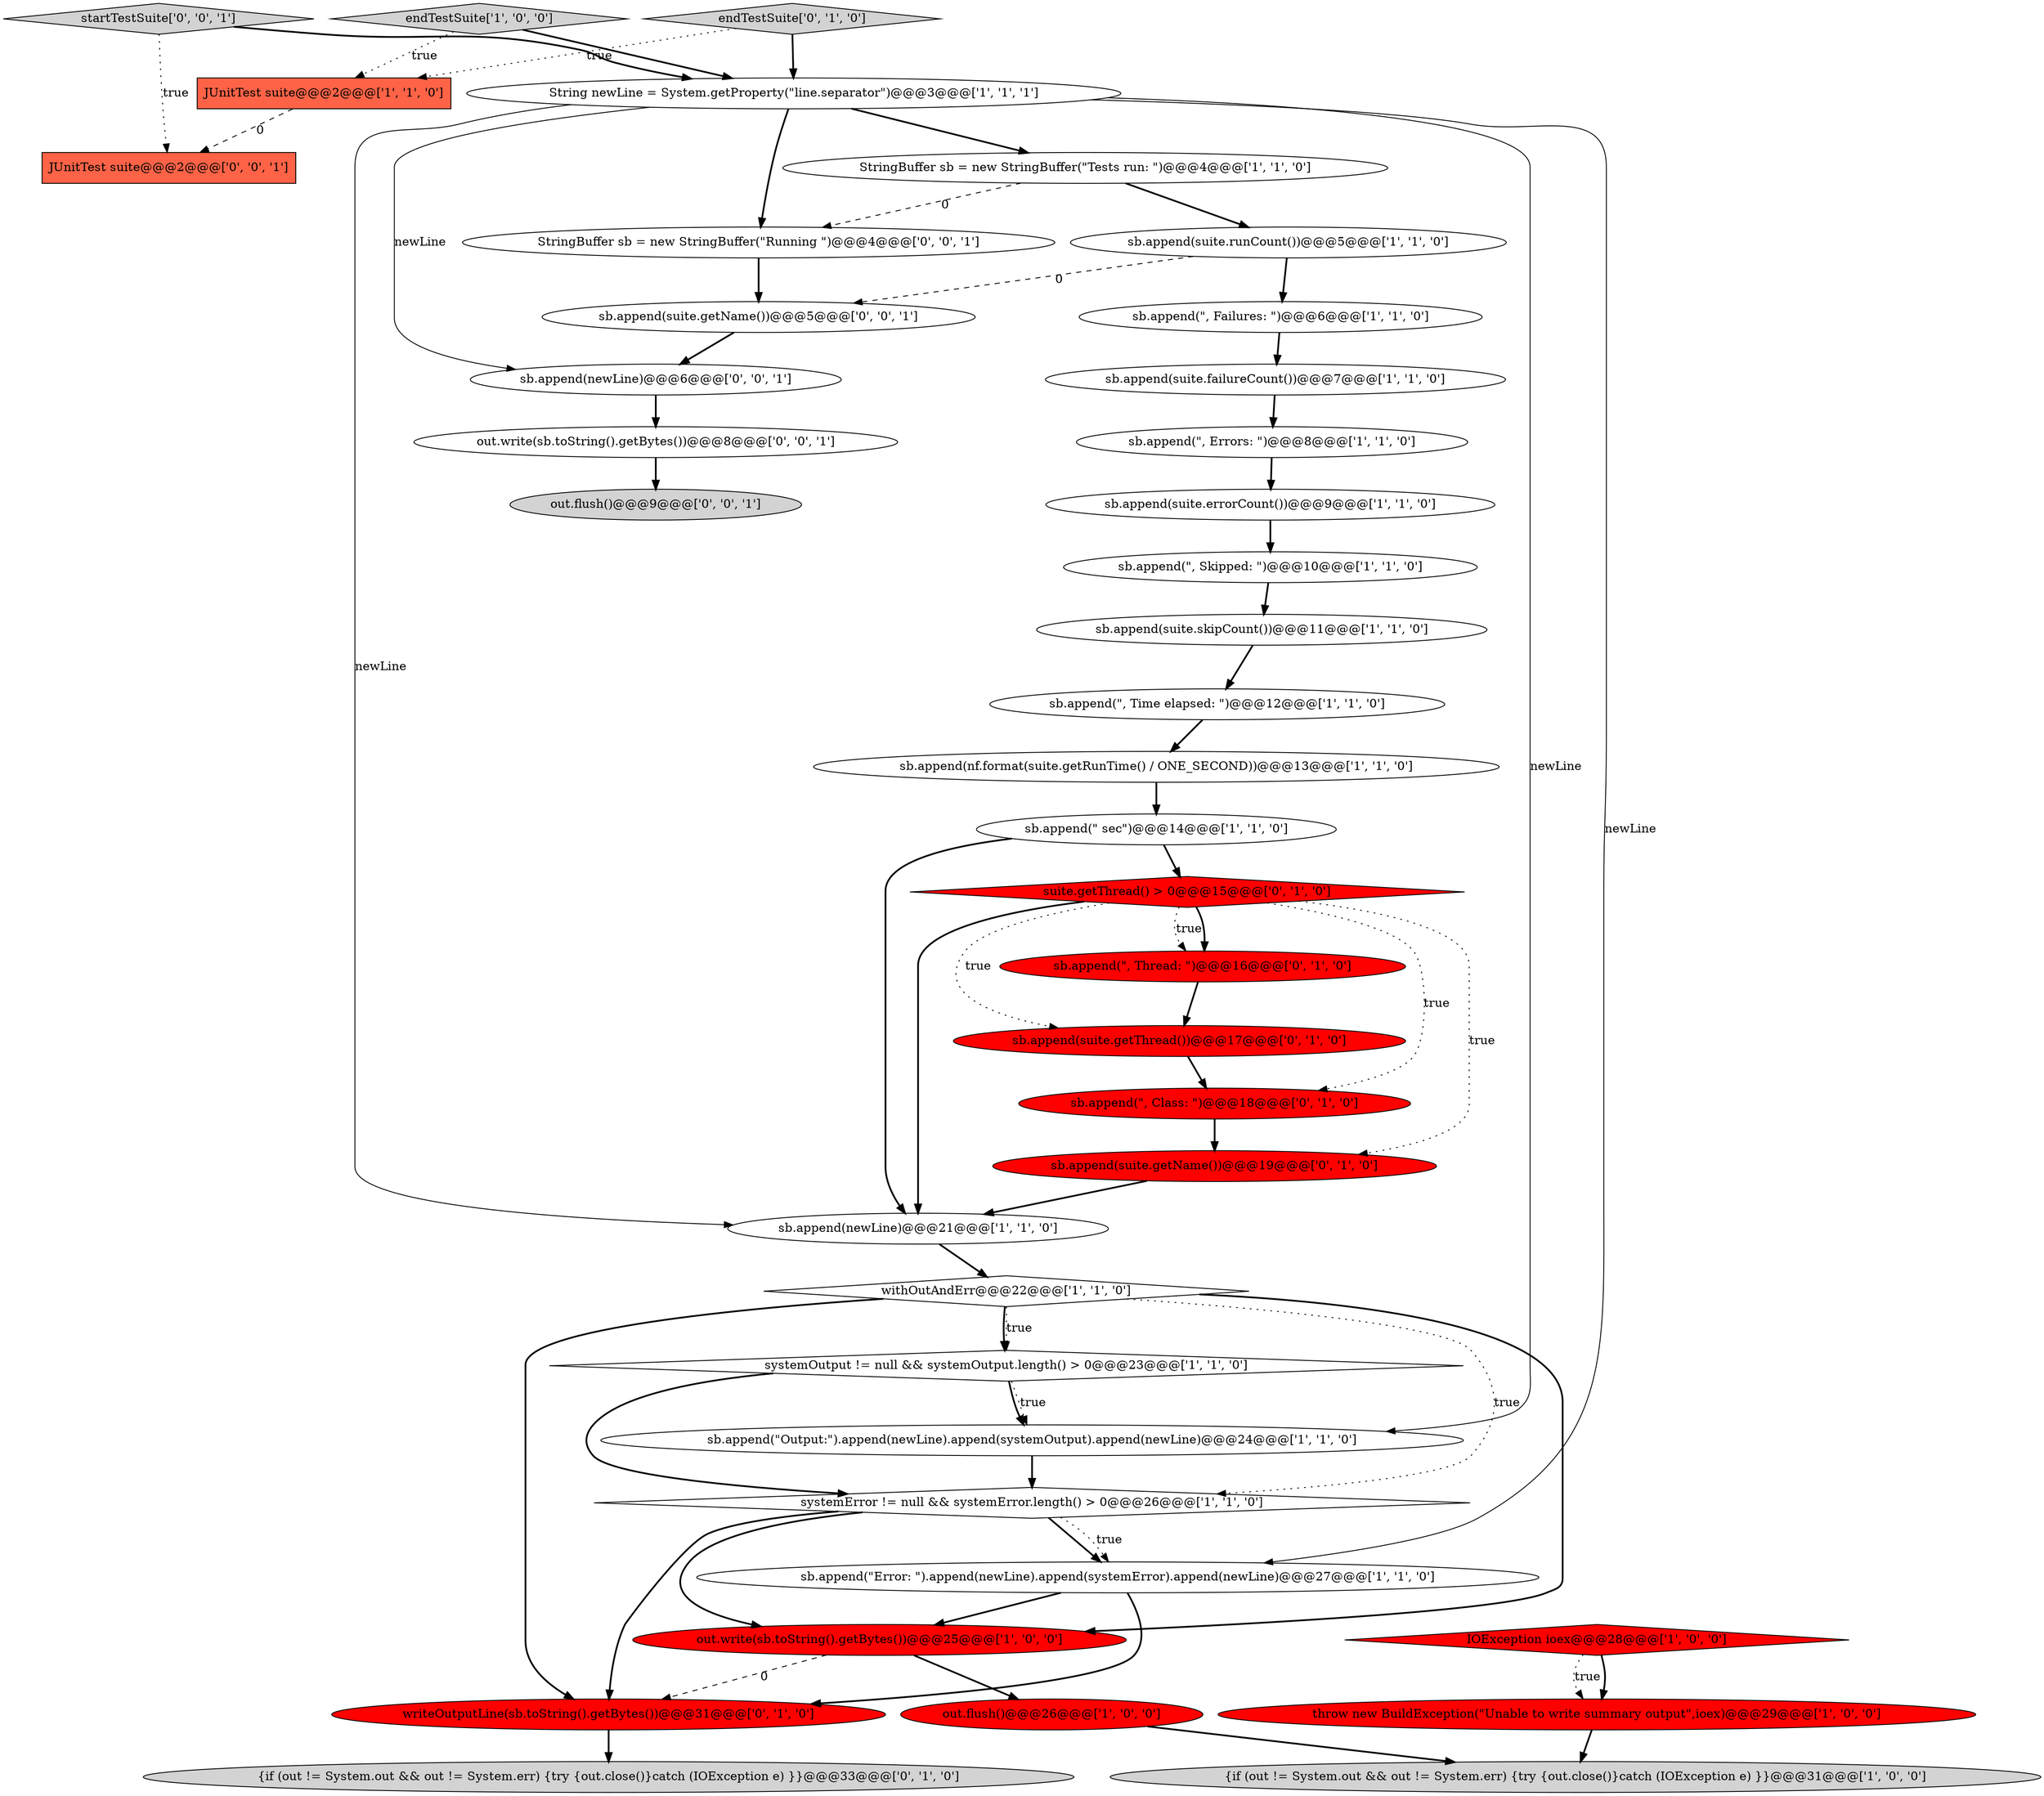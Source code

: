 digraph {
36 [style = filled, label = "sb.append(suite.getName())@@@5@@@['0', '0', '1']", fillcolor = white, shape = ellipse image = "AAA0AAABBB3BBB"];
9 [style = filled, label = "endTestSuite['1', '0', '0']", fillcolor = lightgray, shape = diamond image = "AAA0AAABBB1BBB"];
14 [style = filled, label = "sb.append(\"Error: \").append(newLine).append(systemError).append(newLine)@@@27@@@['1', '1', '0']", fillcolor = white, shape = ellipse image = "AAA0AAABBB1BBB"];
15 [style = filled, label = "IOException ioex@@@28@@@['1', '0', '0']", fillcolor = red, shape = diamond image = "AAA1AAABBB1BBB"];
37 [style = filled, label = "startTestSuite['0', '0', '1']", fillcolor = lightgray, shape = diamond image = "AAA0AAABBB3BBB"];
28 [style = filled, label = "sb.append(suite.getName())@@@19@@@['0', '1', '0']", fillcolor = red, shape = ellipse image = "AAA1AAABBB2BBB"];
31 [style = filled, label = "writeOutputLine(sb.toString().getBytes())@@@31@@@['0', '1', '0']", fillcolor = red, shape = ellipse image = "AAA1AAABBB2BBB"];
1 [style = filled, label = "sb.append(\"Output:\").append(newLine).append(systemOutput).append(newLine)@@@24@@@['1', '1', '0']", fillcolor = white, shape = ellipse image = "AAA0AAABBB1BBB"];
10 [style = filled, label = "systemOutput != null && systemOutput.length() > 0@@@23@@@['1', '1', '0']", fillcolor = white, shape = diamond image = "AAA0AAABBB1BBB"];
4 [style = filled, label = "StringBuffer sb = new StringBuffer(\"Tests run: \")@@@4@@@['1', '1', '0']", fillcolor = white, shape = ellipse image = "AAA0AAABBB1BBB"];
3 [style = filled, label = "throw new BuildException(\"Unable to write summary output\",ioex)@@@29@@@['1', '0', '0']", fillcolor = red, shape = ellipse image = "AAA1AAABBB1BBB"];
8 [style = filled, label = "sb.append(\", Errors: \")@@@8@@@['1', '1', '0']", fillcolor = white, shape = ellipse image = "AAA0AAABBB1BBB"];
12 [style = filled, label = "sb.append(suite.skipCount())@@@11@@@['1', '1', '0']", fillcolor = white, shape = ellipse image = "AAA0AAABBB1BBB"];
25 [style = filled, label = "suite.getThread() > 0@@@15@@@['0', '1', '0']", fillcolor = red, shape = diamond image = "AAA1AAABBB2BBB"];
29 [style = filled, label = "sb.append(suite.getThread())@@@17@@@['0', '1', '0']", fillcolor = red, shape = ellipse image = "AAA1AAABBB2BBB"];
22 [style = filled, label = "JUnitTest suite@@@2@@@['1', '1', '0']", fillcolor = tomato, shape = box image = "AAA0AAABBB1BBB"];
34 [style = filled, label = "sb.append(newLine)@@@6@@@['0', '0', '1']", fillcolor = white, shape = ellipse image = "AAA0AAABBB3BBB"];
6 [style = filled, label = "sb.append(newLine)@@@21@@@['1', '1', '0']", fillcolor = white, shape = ellipse image = "AAA0AAABBB1BBB"];
23 [style = filled, label = "sb.append(\", Time elapsed: \")@@@12@@@['1', '1', '0']", fillcolor = white, shape = ellipse image = "AAA0AAABBB1BBB"];
5 [style = filled, label = "out.write(sb.toString().getBytes())@@@25@@@['1', '0', '0']", fillcolor = red, shape = ellipse image = "AAA1AAABBB1BBB"];
24 [style = filled, label = "String newLine = System.getProperty(\"line.separator\")@@@3@@@['1', '1', '1']", fillcolor = white, shape = ellipse image = "AAA0AAABBB1BBB"];
2 [style = filled, label = "systemError != null && systemError.length() > 0@@@26@@@['1', '1', '0']", fillcolor = white, shape = diamond image = "AAA0AAABBB1BBB"];
16 [style = filled, label = "sb.append(suite.runCount())@@@5@@@['1', '1', '0']", fillcolor = white, shape = ellipse image = "AAA0AAABBB1BBB"];
26 [style = filled, label = "{if (out != System.out && out != System.err) {try {out.close()}catch (IOException e) }}@@@33@@@['0', '1', '0']", fillcolor = lightgray, shape = ellipse image = "AAA0AAABBB2BBB"];
33 [style = filled, label = "JUnitTest suite@@@2@@@['0', '0', '1']", fillcolor = tomato, shape = box image = "AAA0AAABBB3BBB"];
20 [style = filled, label = "out.flush()@@@26@@@['1', '0', '0']", fillcolor = red, shape = ellipse image = "AAA1AAABBB1BBB"];
7 [style = filled, label = "withOutAndErr@@@22@@@['1', '1', '0']", fillcolor = white, shape = diamond image = "AAA0AAABBB1BBB"];
11 [style = filled, label = "sb.append(suite.failureCount())@@@7@@@['1', '1', '0']", fillcolor = white, shape = ellipse image = "AAA0AAABBB1BBB"];
0 [style = filled, label = "sb.append(\" sec\")@@@14@@@['1', '1', '0']", fillcolor = white, shape = ellipse image = "AAA0AAABBB1BBB"];
38 [style = filled, label = "out.write(sb.toString().getBytes())@@@8@@@['0', '0', '1']", fillcolor = white, shape = ellipse image = "AAA0AAABBB3BBB"];
39 [style = filled, label = "StringBuffer sb = new StringBuffer(\"Running \")@@@4@@@['0', '0', '1']", fillcolor = white, shape = ellipse image = "AAA0AAABBB3BBB"];
35 [style = filled, label = "out.flush()@@@9@@@['0', '0', '1']", fillcolor = lightgray, shape = ellipse image = "AAA0AAABBB3BBB"];
13 [style = filled, label = "sb.append(\", Skipped: \")@@@10@@@['1', '1', '0']", fillcolor = white, shape = ellipse image = "AAA0AAABBB1BBB"];
32 [style = filled, label = "sb.append(\", Thread: \")@@@16@@@['0', '1', '0']", fillcolor = red, shape = ellipse image = "AAA1AAABBB2BBB"];
18 [style = filled, label = "{if (out != System.out && out != System.err) {try {out.close()}catch (IOException e) }}@@@31@@@['1', '0', '0']", fillcolor = lightgray, shape = ellipse image = "AAA0AAABBB1BBB"];
30 [style = filled, label = "endTestSuite['0', '1', '0']", fillcolor = lightgray, shape = diamond image = "AAA0AAABBB2BBB"];
19 [style = filled, label = "sb.append(suite.errorCount())@@@9@@@['1', '1', '0']", fillcolor = white, shape = ellipse image = "AAA0AAABBB1BBB"];
27 [style = filled, label = "sb.append(\", Class: \")@@@18@@@['0', '1', '0']", fillcolor = red, shape = ellipse image = "AAA1AAABBB2BBB"];
17 [style = filled, label = "sb.append(nf.format(suite.getRunTime() / ONE_SECOND))@@@13@@@['1', '1', '0']", fillcolor = white, shape = ellipse image = "AAA0AAABBB1BBB"];
21 [style = filled, label = "sb.append(\", Failures: \")@@@6@@@['1', '1', '0']", fillcolor = white, shape = ellipse image = "AAA0AAABBB1BBB"];
7->2 [style = dotted, label="true"];
30->24 [style = bold, label=""];
25->32 [style = dotted, label="true"];
37->33 [style = dotted, label="true"];
28->6 [style = bold, label=""];
37->24 [style = bold, label=""];
7->10 [style = dotted, label="true"];
5->20 [style = bold, label=""];
0->6 [style = bold, label=""];
7->10 [style = bold, label=""];
8->19 [style = bold, label=""];
22->33 [style = dashed, label="0"];
27->28 [style = bold, label=""];
25->32 [style = bold, label=""];
24->39 [style = bold, label=""];
25->28 [style = dotted, label="true"];
7->31 [style = bold, label=""];
4->39 [style = dashed, label="0"];
25->29 [style = dotted, label="true"];
25->6 [style = bold, label=""];
15->3 [style = bold, label=""];
24->6 [style = solid, label="newLine"];
24->34 [style = solid, label="newLine"];
3->18 [style = bold, label=""];
32->29 [style = bold, label=""];
15->3 [style = dotted, label="true"];
20->18 [style = bold, label=""];
29->27 [style = bold, label=""];
31->26 [style = bold, label=""];
7->5 [style = bold, label=""];
24->4 [style = bold, label=""];
24->14 [style = solid, label="newLine"];
13->12 [style = bold, label=""];
17->0 [style = bold, label=""];
24->1 [style = solid, label="newLine"];
19->13 [style = bold, label=""];
21->11 [style = bold, label=""];
0->25 [style = bold, label=""];
16->21 [style = bold, label=""];
2->14 [style = bold, label=""];
14->31 [style = bold, label=""];
16->36 [style = dashed, label="0"];
5->31 [style = dashed, label="0"];
11->8 [style = bold, label=""];
23->17 [style = bold, label=""];
2->14 [style = dotted, label="true"];
10->2 [style = bold, label=""];
12->23 [style = bold, label=""];
1->2 [style = bold, label=""];
10->1 [style = dotted, label="true"];
34->38 [style = bold, label=""];
6->7 [style = bold, label=""];
38->35 [style = bold, label=""];
10->1 [style = bold, label=""];
9->22 [style = dotted, label="true"];
25->27 [style = dotted, label="true"];
39->36 [style = bold, label=""];
30->22 [style = dotted, label="true"];
9->24 [style = bold, label=""];
36->34 [style = bold, label=""];
4->16 [style = bold, label=""];
2->5 [style = bold, label=""];
14->5 [style = bold, label=""];
2->31 [style = bold, label=""];
}
